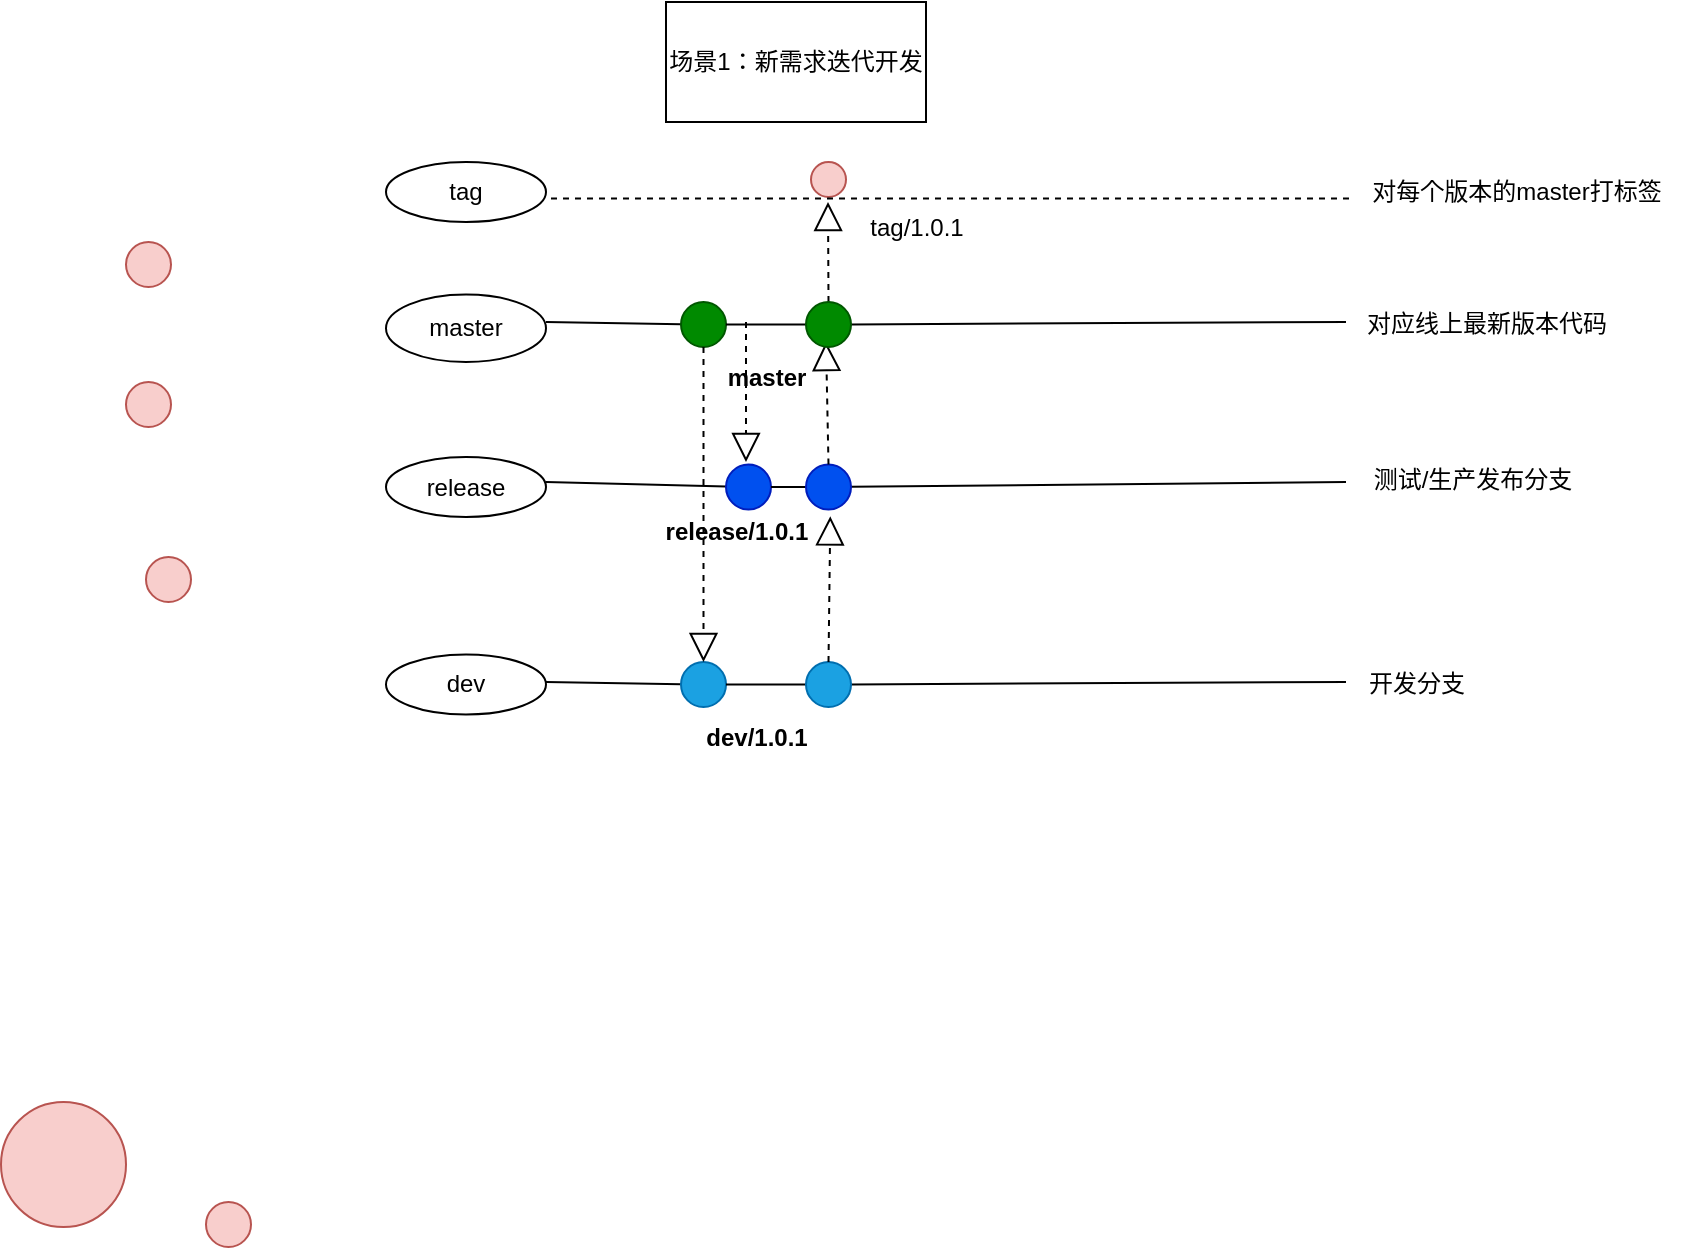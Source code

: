 <mxfile version="20.8.3" type="github"><diagram id="u3MLDT6FEJKh7IjFJ45a" name="第 1 页"><mxGraphModel dx="1910" dy="565" grid="1" gridSize="10" guides="1" tooltips="1" connect="1" arrows="1" fold="1" page="1" pageScale="1" pageWidth="827" pageHeight="1169" math="0" shadow="0"><root><mxCell id="0"/><mxCell id="1" parent="0"/><mxCell id="BobIcJFzk0XD9MXeeOn0-2" value="master" style="ellipse;whiteSpace=wrap;html=1;" vertex="1" parent="1"><mxGeometry x="160" y="166.25" width="80" height="33.75" as="geometry"/></mxCell><mxCell id="BobIcJFzk0XD9MXeeOn0-3" value="tag" style="ellipse;whiteSpace=wrap;html=1;" vertex="1" parent="1"><mxGeometry x="160" y="100" width="80" height="30" as="geometry"/></mxCell><mxCell id="BobIcJFzk0XD9MXeeOn0-9" value="release" style="ellipse;whiteSpace=wrap;html=1;" vertex="1" parent="1"><mxGeometry x="160" y="247.5" width="80" height="30" as="geometry"/></mxCell><mxCell id="BobIcJFzk0XD9MXeeOn0-10" value="" style="endArrow=none;html=1;rounded=0;startArrow=none;" edge="1" parent="1" source="BobIcJFzk0XD9MXeeOn0-19"><mxGeometry width="50" height="50" relative="1" as="geometry"><mxPoint x="240" y="260" as="sourcePoint"/><mxPoint x="640" y="260" as="targetPoint"/></mxGeometry></mxCell><mxCell id="BobIcJFzk0XD9MXeeOn0-14" value="" style="endArrow=none;html=1;rounded=0;startArrow=none;" edge="1" parent="1" source="BobIcJFzk0XD9MXeeOn0-18"><mxGeometry width="50" height="50" relative="1" as="geometry"><mxPoint x="240" y="180" as="sourcePoint"/><mxPoint x="640" y="180" as="targetPoint"/></mxGeometry></mxCell><mxCell id="BobIcJFzk0XD9MXeeOn0-15" value="" style="ellipse;whiteSpace=wrap;html=1;aspect=fixed;fillColor=#f8cecc;strokeColor=#b85450;" vertex="1" parent="1"><mxGeometry x="30" y="140" width="22.5" height="22.5" as="geometry"/></mxCell><mxCell id="BobIcJFzk0XD9MXeeOn0-16" value="" style="ellipse;whiteSpace=wrap;html=1;aspect=fixed;fillColor=#f8cecc;strokeColor=#b85450;" vertex="1" parent="1"><mxGeometry x="30" y="210" width="22.5" height="22.5" as="geometry"/></mxCell><mxCell id="BobIcJFzk0XD9MXeeOn0-17" value="" style="ellipse;whiteSpace=wrap;html=1;aspect=fixed;fillColor=#f8cecc;strokeColor=#b85450;" vertex="1" parent="1"><mxGeometry x="40" y="297.5" width="22.5" height="22.5" as="geometry"/></mxCell><mxCell id="BobIcJFzk0XD9MXeeOn0-20" value="" style="ellipse;whiteSpace=wrap;html=1;aspect=fixed;fillColor=#f8cecc;strokeColor=#b85450;" vertex="1" parent="1"><mxGeometry x="70" y="620" width="22.5" height="22.5" as="geometry"/></mxCell><mxCell id="BobIcJFzk0XD9MXeeOn0-21" value="" style="ellipse;whiteSpace=wrap;html=1;aspect=fixed;fillColor=#f8cecc;strokeColor=#b85450;" vertex="1" parent="1"><mxGeometry x="372.5" y="100" width="17.5" height="17.5" as="geometry"/></mxCell><mxCell id="BobIcJFzk0XD9MXeeOn0-24" value="" style="ellipse;whiteSpace=wrap;html=1;aspect=fixed;fillColor=#f8cecc;strokeColor=#b85450;" vertex="1" parent="1"><mxGeometry x="-32.5" y="570" width="62.5" height="62.5" as="geometry"/></mxCell><mxCell id="BobIcJFzk0XD9MXeeOn0-28" value="" style="endArrow=none;html=1;rounded=0;" edge="1" parent="1" target="BobIcJFzk0XD9MXeeOn0-27"><mxGeometry width="50" height="50" relative="1" as="geometry"><mxPoint x="240" y="180" as="sourcePoint"/><mxPoint x="640" y="180" as="targetPoint"/></mxGeometry></mxCell><mxCell id="BobIcJFzk0XD9MXeeOn0-27" value="" style="ellipse;whiteSpace=wrap;html=1;aspect=fixed;fillColor=#008a00;strokeColor=#005700;fontColor=#ffffff;" vertex="1" parent="1"><mxGeometry x="307.5" y="170" width="22.5" height="22.5" as="geometry"/></mxCell><mxCell id="BobIcJFzk0XD9MXeeOn0-31" value="dev" style="ellipse;whiteSpace=wrap;html=1;" vertex="1" parent="1"><mxGeometry x="160" y="346.25" width="80" height="30" as="geometry"/></mxCell><mxCell id="BobIcJFzk0XD9MXeeOn0-32" value="" style="endArrow=none;html=1;rounded=0;startArrow=none;" edge="1" parent="1" source="BobIcJFzk0XD9MXeeOn0-25"><mxGeometry width="50" height="50" relative="1" as="geometry"><mxPoint x="240" y="360" as="sourcePoint"/><mxPoint x="640" y="360" as="targetPoint"/></mxGeometry></mxCell><mxCell id="BobIcJFzk0XD9MXeeOn0-35" value="场景1：新需求迭代开发" style="rounded=0;whiteSpace=wrap;html=1;" vertex="1" parent="1"><mxGeometry x="300" y="20" width="130" height="60" as="geometry"/></mxCell><mxCell id="BobIcJFzk0XD9MXeeOn0-37" value="" style="endArrow=none;html=1;rounded=0;" edge="1" parent="1" target="BobIcJFzk0XD9MXeeOn0-22"><mxGeometry width="50" height="50" relative="1" as="geometry"><mxPoint x="240" y="360" as="sourcePoint"/><mxPoint x="640" y="360" as="targetPoint"/></mxGeometry></mxCell><mxCell id="BobIcJFzk0XD9MXeeOn0-22" value="" style="ellipse;whiteSpace=wrap;html=1;aspect=fixed;fillColor=#1ba1e2;strokeColor=#006EAF;fontColor=#ffffff;" vertex="1" parent="1"><mxGeometry x="307.5" y="350" width="22.5" height="22.5" as="geometry"/></mxCell><mxCell id="BobIcJFzk0XD9MXeeOn0-40" value="" style="endArrow=block;dashed=1;endFill=0;endSize=12;html=1;rounded=0;exitX=0.5;exitY=1;exitDx=0;exitDy=0;" edge="1" parent="1" source="BobIcJFzk0XD9MXeeOn0-27" target="BobIcJFzk0XD9MXeeOn0-22"><mxGeometry width="160" relative="1" as="geometry"><mxPoint x="330" y="290" as="sourcePoint"/><mxPoint x="490" y="290" as="targetPoint"/></mxGeometry></mxCell><mxCell id="BobIcJFzk0XD9MXeeOn0-41" value="release/1.0.1" style="text;html=1;align=center;verticalAlign=middle;resizable=0;points=[];autosize=1;strokeColor=none;fillColor=none;fontStyle=1" vertex="1" parent="1"><mxGeometry x="290" y="270" width="90" height="30" as="geometry"/></mxCell><mxCell id="BobIcJFzk0XD9MXeeOn0-42" value="dev/1.0.1" style="text;html=1;align=center;verticalAlign=middle;resizable=0;points=[];autosize=1;strokeColor=none;fillColor=none;fontStyle=1" vertex="1" parent="1"><mxGeometry x="310" y="372.5" width="70" height="30" as="geometry"/></mxCell><mxCell id="BobIcJFzk0XD9MXeeOn0-44" value="" style="endArrow=none;html=1;rounded=0;startArrow=none;" edge="1" parent="1" source="BobIcJFzk0XD9MXeeOn0-22" target="BobIcJFzk0XD9MXeeOn0-25"><mxGeometry width="50" height="50" relative="1" as="geometry"><mxPoint x="330.0" y="361.215" as="sourcePoint"/><mxPoint x="640" y="360" as="targetPoint"/></mxGeometry></mxCell><mxCell id="BobIcJFzk0XD9MXeeOn0-25" value="" style="ellipse;whiteSpace=wrap;html=1;aspect=fixed;fillColor=#1ba1e2;strokeColor=#006EAF;fontColor=#ffffff;" vertex="1" parent="1"><mxGeometry x="370" y="350" width="22.5" height="22.5" as="geometry"/></mxCell><mxCell id="BobIcJFzk0XD9MXeeOn0-52" value="测试/生产发布分支" style="text;html=1;align=center;verticalAlign=middle;resizable=0;points=[];autosize=1;strokeColor=none;fillColor=none;" vertex="1" parent="1"><mxGeometry x="642.5" y="243.75" width="120" height="30" as="geometry"/></mxCell><mxCell id="BobIcJFzk0XD9MXeeOn0-53" value="开发分支" style="text;html=1;align=center;verticalAlign=middle;resizable=0;points=[];autosize=1;strokeColor=none;fillColor=none;" vertex="1" parent="1"><mxGeometry x="640" y="346.25" width="70" height="30" as="geometry"/></mxCell><mxCell id="BobIcJFzk0XD9MXeeOn0-54" value="对应线上最新版本代码" style="text;html=1;align=center;verticalAlign=middle;resizable=0;points=[];autosize=1;strokeColor=none;fillColor=none;" vertex="1" parent="1"><mxGeometry x="640" y="166.25" width="140" height="30" as="geometry"/></mxCell><mxCell id="BobIcJFzk0XD9MXeeOn0-59" value="" style="endArrow=none;dashed=1;html=1;rounded=0;" edge="1" parent="1"><mxGeometry width="50" height="50" relative="1" as="geometry"><mxPoint x="242.5" y="118.25" as="sourcePoint"/><mxPoint x="642.5" y="118.25" as="targetPoint"/></mxGeometry></mxCell><mxCell id="BobIcJFzk0XD9MXeeOn0-61" value="" style="endArrow=block;dashed=1;endFill=0;endSize=12;html=1;rounded=0;exitX=0.5;exitY=0;exitDx=0;exitDy=0;" edge="1" parent="1" source="BobIcJFzk0XD9MXeeOn0-18"><mxGeometry width="160" relative="1" as="geometry"><mxPoint x="332.5" y="150.75" as="sourcePoint"/><mxPoint x="381" y="120" as="targetPoint"/></mxGeometry></mxCell><mxCell id="BobIcJFzk0XD9MXeeOn0-63" value="对每个版本的master打标签" style="text;html=1;align=center;verticalAlign=middle;resizable=0;points=[];autosize=1;strokeColor=none;fillColor=none;" vertex="1" parent="1"><mxGeometry x="640" y="100" width="170" height="30" as="geometry"/></mxCell><mxCell id="BobIcJFzk0XD9MXeeOn0-66" value="" style="endArrow=block;dashed=1;endFill=0;endSize=12;html=1;rounded=0;" edge="1" parent="1"><mxGeometry width="160" relative="1" as="geometry"><mxPoint x="340" y="180" as="sourcePoint"/><mxPoint x="340" y="250" as="targetPoint"/></mxGeometry></mxCell><mxCell id="BobIcJFzk0XD9MXeeOn0-67" value="" style="endArrow=none;html=1;rounded=0;startArrow=none;" edge="1" parent="1" target="BobIcJFzk0XD9MXeeOn0-26"><mxGeometry width="50" height="50" relative="1" as="geometry"><mxPoint x="240" y="260" as="sourcePoint"/><mxPoint x="640" y="260" as="targetPoint"/></mxGeometry></mxCell><mxCell id="BobIcJFzk0XD9MXeeOn0-26" value="" style="ellipse;whiteSpace=wrap;html=1;aspect=fixed;fillColor=#0050ef;strokeColor=#001DBC;fontColor=#ffffff;" vertex="1" parent="1"><mxGeometry x="330" y="251.25" width="22.5" height="22.5" as="geometry"/></mxCell><mxCell id="BobIcJFzk0XD9MXeeOn0-70" value="" style="endArrow=none;html=1;rounded=0;startArrow=none;" edge="1" parent="1" source="BobIcJFzk0XD9MXeeOn0-26" target="BobIcJFzk0XD9MXeeOn0-19"><mxGeometry width="50" height="50" relative="1" as="geometry"><mxPoint x="352.5" y="262.424" as="sourcePoint"/><mxPoint x="640" y="260" as="targetPoint"/></mxGeometry></mxCell><mxCell id="BobIcJFzk0XD9MXeeOn0-19" value="" style="ellipse;whiteSpace=wrap;html=1;aspect=fixed;fillColor=#0050ef;strokeColor=#001DBC;fontColor=#ffffff;" vertex="1" parent="1"><mxGeometry x="370" y="251.25" width="22.5" height="22.5" as="geometry"/></mxCell><mxCell id="BobIcJFzk0XD9MXeeOn0-71" value="" style="endArrow=block;dashed=1;endFill=0;endSize=12;html=1;rounded=0;exitX=0.5;exitY=0;exitDx=0;exitDy=0;entryX=1.024;entryY=0.239;entryDx=0;entryDy=0;entryPerimeter=0;" edge="1" parent="1" source="BobIcJFzk0XD9MXeeOn0-25" target="BobIcJFzk0XD9MXeeOn0-41"><mxGeometry width="160" relative="1" as="geometry"><mxPoint x="330" y="290" as="sourcePoint"/><mxPoint x="490" y="290" as="targetPoint"/></mxGeometry></mxCell><mxCell id="BobIcJFzk0XD9MXeeOn0-72" value="" style="endArrow=block;dashed=1;endFill=0;endSize=12;html=1;rounded=0;exitX=0.5;exitY=0;exitDx=0;exitDy=0;" edge="1" parent="1" source="BobIcJFzk0XD9MXeeOn0-19"><mxGeometry width="160" relative="1" as="geometry"><mxPoint x="330" y="290" as="sourcePoint"/><mxPoint x="380" y="190" as="targetPoint"/></mxGeometry></mxCell><mxCell id="BobIcJFzk0XD9MXeeOn0-73" value="" style="endArrow=none;html=1;rounded=0;startArrow=none;" edge="1" parent="1" source="BobIcJFzk0XD9MXeeOn0-27" target="BobIcJFzk0XD9MXeeOn0-18"><mxGeometry width="50" height="50" relative="1" as="geometry"><mxPoint x="330.0" y="181.215" as="sourcePoint"/><mxPoint x="640" y="180" as="targetPoint"/></mxGeometry></mxCell><mxCell id="BobIcJFzk0XD9MXeeOn0-18" value="" style="ellipse;whiteSpace=wrap;html=1;aspect=fixed;fillColor=#008a00;strokeColor=#005700;fontColor=#ffffff;" vertex="1" parent="1"><mxGeometry x="370" y="170" width="22.5" height="22.5" as="geometry"/></mxCell><mxCell id="BobIcJFzk0XD9MXeeOn0-75" value="&lt;b&gt;master&lt;/b&gt;" style="text;html=1;align=center;verticalAlign=middle;resizable=0;points=[];autosize=1;strokeColor=none;fillColor=none;" vertex="1" parent="1"><mxGeometry x="320" y="192.5" width="60" height="30" as="geometry"/></mxCell><mxCell id="BobIcJFzk0XD9MXeeOn0-76" value="tag/1.0.1" style="text;html=1;align=center;verticalAlign=middle;resizable=0;points=[];autosize=1;strokeColor=none;fillColor=none;" vertex="1" parent="1"><mxGeometry x="390" y="117.5" width="70" height="30" as="geometry"/></mxCell></root></mxGraphModel></diagram></mxfile>